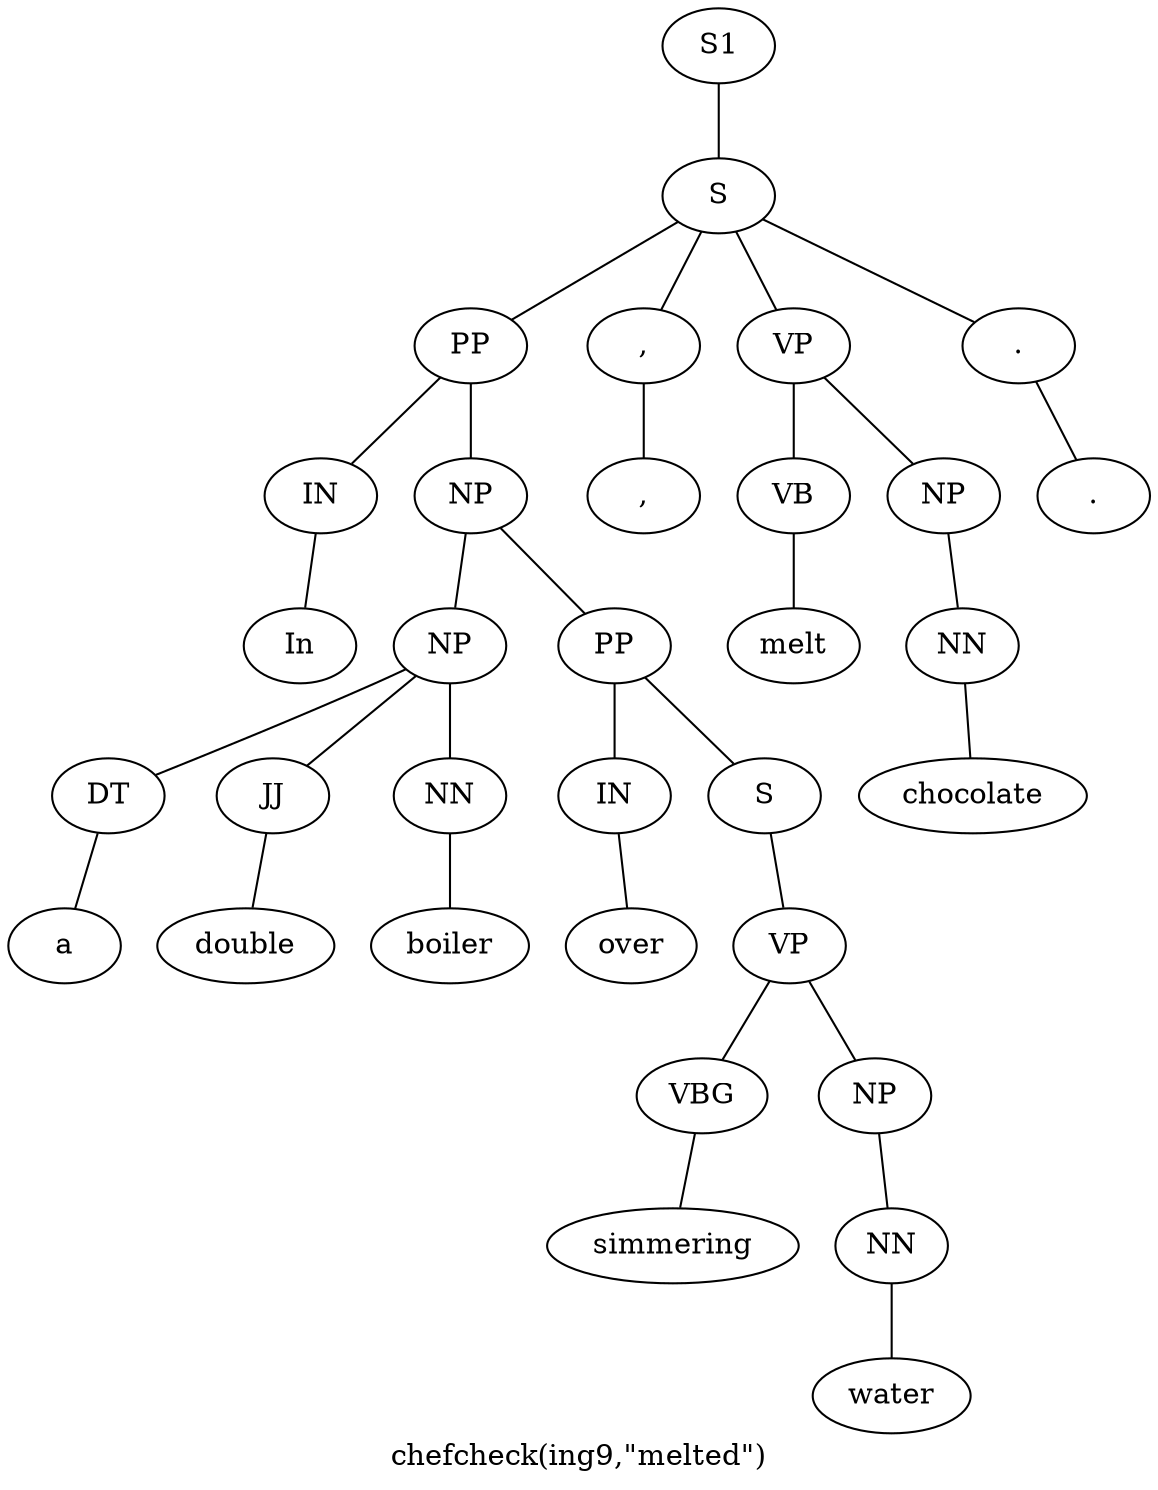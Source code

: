 graph SyntaxGraph {
	label = "chefcheck(ing9,\"melted\")";
	Node0 [label="S1"];
	Node1 [label="S"];
	Node2 [label="PP"];
	Node3 [label="IN"];
	Node4 [label="In"];
	Node5 [label="NP"];
	Node6 [label="NP"];
	Node7 [label="DT"];
	Node8 [label="a"];
	Node9 [label="JJ"];
	Node10 [label="double"];
	Node11 [label="NN"];
	Node12 [label="boiler"];
	Node13 [label="PP"];
	Node14 [label="IN"];
	Node15 [label="over"];
	Node16 [label="S"];
	Node17 [label="VP"];
	Node18 [label="VBG"];
	Node19 [label="simmering"];
	Node20 [label="NP"];
	Node21 [label="NN"];
	Node22 [label="water"];
	Node23 [label=","];
	Node24 [label=","];
	Node25 [label="VP"];
	Node26 [label="VB"];
	Node27 [label="melt"];
	Node28 [label="NP"];
	Node29 [label="NN"];
	Node30 [label="chocolate"];
	Node31 [label="."];
	Node32 [label="."];

	Node0 -- Node1;
	Node1 -- Node2;
	Node1 -- Node23;
	Node1 -- Node25;
	Node1 -- Node31;
	Node2 -- Node3;
	Node2 -- Node5;
	Node3 -- Node4;
	Node5 -- Node6;
	Node5 -- Node13;
	Node6 -- Node7;
	Node6 -- Node9;
	Node6 -- Node11;
	Node7 -- Node8;
	Node9 -- Node10;
	Node11 -- Node12;
	Node13 -- Node14;
	Node13 -- Node16;
	Node14 -- Node15;
	Node16 -- Node17;
	Node17 -- Node18;
	Node17 -- Node20;
	Node18 -- Node19;
	Node20 -- Node21;
	Node21 -- Node22;
	Node23 -- Node24;
	Node25 -- Node26;
	Node25 -- Node28;
	Node26 -- Node27;
	Node28 -- Node29;
	Node29 -- Node30;
	Node31 -- Node32;
}